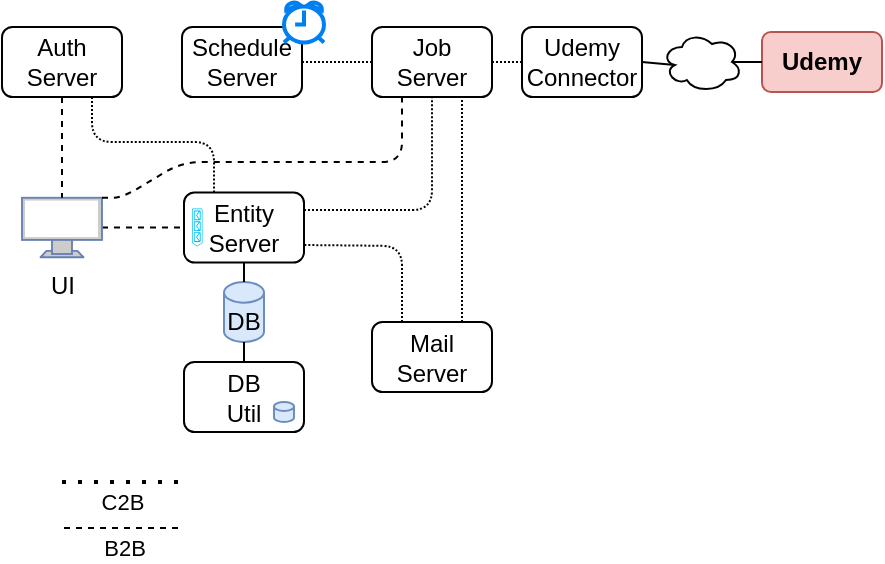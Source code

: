 <mxfile version="14.8.1" type="device"><diagram id="x45cVsVmVThqhZMMXfZX" name="Page-1"><mxGraphModel dx="687" dy="385" grid="1" gridSize="10" guides="1" tooltips="1" connect="1" arrows="1" fold="1" page="1" pageScale="1" pageWidth="850" pageHeight="1100" math="0" shadow="0"><root><mxCell id="0"/><mxCell id="1" parent="0"/><mxCell id="EUIfiV4B0cYvaYYIevov-4" value="DB" style="shape=cylinder3;whiteSpace=wrap;html=1;boundedLbl=1;backgroundOutline=1;size=5.19;fillColor=#dae8fc;strokeColor=#6c8ebf;" vertex="1" parent="1"><mxGeometry x="121" y="150" width="20" height="30" as="geometry"/></mxCell><mxCell id="EUIfiV4B0cYvaYYIevov-8" value="" style="ellipse;shape=cloud;whiteSpace=wrap;html=1;" vertex="1" parent="1"><mxGeometry x="340" y="25" width="40" height="30" as="geometry"/></mxCell><mxCell id="EUIfiV4B0cYvaYYIevov-9" value="&lt;b&gt;Udemy&lt;/b&gt;" style="rounded=1;whiteSpace=wrap;html=1;fillColor=#f8cecc;strokeColor=#b85450;" vertex="1" parent="1"><mxGeometry x="390" y="25" width="60" height="30" as="geometry"/></mxCell><mxCell id="EUIfiV4B0cYvaYYIevov-10" value="" style="endArrow=none;html=1;entryX=0;entryY=0.5;entryDx=0;entryDy=0;exitX=0.875;exitY=0.5;exitDx=0;exitDy=0;exitPerimeter=0;" edge="1" parent="1" source="EUIfiV4B0cYvaYYIevov-8" target="EUIfiV4B0cYvaYYIevov-9"><mxGeometry width="50" height="50" relative="1" as="geometry"><mxPoint x="430" y="150" as="sourcePoint"/><mxPoint x="480" y="100" as="targetPoint"/></mxGeometry></mxCell><mxCell id="EUIfiV4B0cYvaYYIevov-11" value="Auth Server" style="rounded=1;whiteSpace=wrap;html=1;" vertex="1" parent="1"><mxGeometry x="10" y="22.5" width="60" height="35" as="geometry"/></mxCell><mxCell id="EUIfiV4B0cYvaYYIevov-13" value="Job Server" style="rounded=1;whiteSpace=wrap;html=1;" vertex="1" parent="1"><mxGeometry x="195" y="22.5" width="60" height="35" as="geometry"/></mxCell><mxCell id="EUIfiV4B0cYvaYYIevov-15" value="Mail Server" style="rounded=1;whiteSpace=wrap;html=1;" vertex="1" parent="1"><mxGeometry x="195" y="170" width="60" height="35" as="geometry"/></mxCell><mxCell id="EUIfiV4B0cYvaYYIevov-18" value="Udemy&lt;br&gt;Connector" style="rounded=1;whiteSpace=wrap;html=1;" vertex="1" parent="1"><mxGeometry x="270" y="22.5" width="60" height="35" as="geometry"/></mxCell><mxCell id="EUIfiV4B0cYvaYYIevov-20" value="" style="endArrow=none;html=1;entryX=0.16;entryY=0.55;entryDx=0;entryDy=0;exitX=1;exitY=0.5;exitDx=0;exitDy=0;entryPerimeter=0;" edge="1" parent="1" source="EUIfiV4B0cYvaYYIevov-18" target="EUIfiV4B0cYvaYYIevov-8"><mxGeometry width="50" height="50" relative="1" as="geometry"><mxPoint x="505" y="50" as="sourcePoint"/><mxPoint x="550" y="50" as="targetPoint"/></mxGeometry></mxCell><mxCell id="EUIfiV4B0cYvaYYIevov-21" value="" style="endArrow=none;html=1;entryX=0;entryY=0.5;entryDx=0;entryDy=0;exitX=1;exitY=0.5;exitDx=0;exitDy=0;dashed=1;dashPattern=1 1;" edge="1" parent="1" source="EUIfiV4B0cYvaYYIevov-13" target="EUIfiV4B0cYvaYYIevov-18"><mxGeometry width="50" height="50" relative="1" as="geometry"><mxPoint x="200" y="150" as="sourcePoint"/><mxPoint x="250" y="100" as="targetPoint"/></mxGeometry></mxCell><mxCell id="EUIfiV4B0cYvaYYIevov-22" value="" style="endArrow=none;html=1;entryX=0;entryY=0.5;entryDx=0;entryDy=0;exitX=1;exitY=0.5;exitDx=0;exitDy=0;dashed=1;dashPattern=1 1;" edge="1" parent="1" source="EUIfiV4B0cYvaYYIevov-12" target="EUIfiV4B0cYvaYYIevov-13"><mxGeometry width="50" height="50" relative="1" as="geometry"><mxPoint x="280" y="132.5" as="sourcePoint"/><mxPoint x="300" y="132.5" as="targetPoint"/></mxGeometry></mxCell><mxCell id="EUIfiV4B0cYvaYYIevov-23" value="" style="endArrow=none;dashed=1;html=1;dashPattern=1 3;strokeWidth=2;" edge="1" parent="1"><mxGeometry width="50" height="50" relative="1" as="geometry"><mxPoint x="40" y="250" as="sourcePoint"/><mxPoint x="100" y="250" as="targetPoint"/><Array as="points"><mxPoint x="70" y="250"/></Array></mxGeometry></mxCell><mxCell id="EUIfiV4B0cYvaYYIevov-52" value="C2B" style="edgeLabel;html=1;align=center;verticalAlign=middle;resizable=0;points=[];" vertex="1" connectable="0" parent="EUIfiV4B0cYvaYYIevov-23"><mxGeometry x="-0.167" relative="1" as="geometry"><mxPoint x="5" y="10" as="offset"/></mxGeometry></mxCell><mxCell id="EUIfiV4B0cYvaYYIevov-24" value="" style="endArrow=none;dashed=1;html=1;" edge="1" parent="1"><mxGeometry width="50" height="50" relative="1" as="geometry"><mxPoint x="41" y="273" as="sourcePoint"/><mxPoint x="101" y="273" as="targetPoint"/></mxGeometry></mxCell><mxCell id="EUIfiV4B0cYvaYYIevov-53" value="B2B" style="edgeLabel;html=1;align=center;verticalAlign=middle;resizable=0;points=[];" vertex="1" connectable="0" parent="EUIfiV4B0cYvaYYIevov-24"><mxGeometry x="-0.156" y="-1" relative="1" as="geometry"><mxPoint x="4" y="9" as="offset"/></mxGeometry></mxCell><mxCell id="EUIfiV4B0cYvaYYIevov-25" value="" style="endArrow=none;html=1;entryX=0;entryY=0.5;entryDx=0;entryDy=0;exitX=1;exitY=0.5;exitDx=0;exitDy=0;exitPerimeter=0;dashed=1;" edge="1" parent="1" source="EUIfiV4B0cYvaYYIevov-38" target="EUIfiV4B0cYvaYYIevov-17"><mxGeometry width="50" height="50" relative="1" as="geometry"><mxPoint x="-70" y="70" as="sourcePoint"/><mxPoint x="10" y="190" as="targetPoint"/></mxGeometry></mxCell><mxCell id="EUIfiV4B0cYvaYYIevov-27" value="" style="endArrow=none;html=1;entryX=0.5;entryY=1;entryDx=0;entryDy=0;entryPerimeter=0;exitX=0.5;exitY=0;exitDx=0;exitDy=0;" edge="1" parent="1" source="EUIfiV4B0cYvaYYIevov-26" target="EUIfiV4B0cYvaYYIevov-4"><mxGeometry width="50" height="50" relative="1" as="geometry"><mxPoint x="86" y="318" as="sourcePoint"/><mxPoint x="136" y="268" as="targetPoint"/></mxGeometry></mxCell><mxCell id="EUIfiV4B0cYvaYYIevov-29" value="" style="group" vertex="1" connectable="0" parent="1"><mxGeometry x="101" y="190" width="60" height="35" as="geometry"/></mxCell><mxCell id="EUIfiV4B0cYvaYYIevov-26" value="DB&lt;br&gt;Util" style="rounded=1;whiteSpace=wrap;html=1;" vertex="1" parent="EUIfiV4B0cYvaYYIevov-29"><mxGeometry width="60" height="35" as="geometry"/></mxCell><mxCell id="EUIfiV4B0cYvaYYIevov-28" value="" style="shape=cylinder3;whiteSpace=wrap;html=1;boundedLbl=1;backgroundOutline=1;size=2.222;fillColor=#dae8fc;strokeColor=#6c8ebf;" vertex="1" parent="EUIfiV4B0cYvaYYIevov-29"><mxGeometry x="45" y="20" width="10" height="10" as="geometry"/></mxCell><mxCell id="EUIfiV4B0cYvaYYIevov-30" value="" style="endArrow=none;html=1;entryX=0.5;entryY=0;entryDx=0;entryDy=0;entryPerimeter=0;exitX=0.5;exitY=1;exitDx=0;exitDy=0;" edge="1" parent="1" source="EUIfiV4B0cYvaYYIevov-17" target="EUIfiV4B0cYvaYYIevov-4"><mxGeometry width="50" height="50" relative="1" as="geometry"><mxPoint x="126" y="185" as="sourcePoint"/><mxPoint x="100" y="210" as="targetPoint"/></mxGeometry></mxCell><mxCell id="EUIfiV4B0cYvaYYIevov-31" value="" style="endArrow=none;html=1;entryX=0.5;entryY=1;entryDx=0;entryDy=0;exitX=1;exitY=0.25;exitDx=0;exitDy=0;dashed=1;dashPattern=1 1;" edge="1" parent="1" source="EUIfiV4B0cYvaYYIevov-17" target="EUIfiV4B0cYvaYYIevov-13"><mxGeometry width="50" height="50" relative="1" as="geometry"><mxPoint x="-120" y="250" as="sourcePoint"/><mxPoint x="-70" y="200" as="targetPoint"/><Array as="points"><mxPoint x="225" y="114"/></Array></mxGeometry></mxCell><mxCell id="EUIfiV4B0cYvaYYIevov-33" value="" style="endArrow=none;html=1;entryX=1;entryY=0.75;entryDx=0;entryDy=0;exitX=0.25;exitY=0;exitDx=0;exitDy=0;dashed=1;dashPattern=1 1;" edge="1" parent="1" source="EUIfiV4B0cYvaYYIevov-15" target="EUIfiV4B0cYvaYYIevov-17"><mxGeometry width="50" height="50" relative="1" as="geometry"><mxPoint x="-120" y="250" as="sourcePoint"/><mxPoint x="-70" y="200" as="targetPoint"/><Array as="points"><mxPoint x="210" y="132"/></Array></mxGeometry></mxCell><mxCell id="EUIfiV4B0cYvaYYIevov-34" value="" style="endArrow=none;html=1;entryX=0.75;entryY=1;entryDx=0;entryDy=0;exitX=0.75;exitY=0;exitDx=0;exitDy=0;dashed=1;dashPattern=1 1;" edge="1" parent="1" source="EUIfiV4B0cYvaYYIevov-15" target="EUIfiV4B0cYvaYYIevov-13"><mxGeometry width="50" height="50" relative="1" as="geometry"><mxPoint x="220" y="180" as="sourcePoint"/><mxPoint x="166" y="145.75" as="targetPoint"/><Array as="points"/></mxGeometry></mxCell><mxCell id="EUIfiV4B0cYvaYYIevov-35" value="" style="group" vertex="1" connectable="0" parent="1"><mxGeometry x="101" y="10" width="70" height="47.5" as="geometry"/></mxCell><mxCell id="EUIfiV4B0cYvaYYIevov-12" value="Schedule Server" style="rounded=1;whiteSpace=wrap;html=1;" vertex="1" parent="EUIfiV4B0cYvaYYIevov-35"><mxGeometry x="-1" y="12.5" width="60" height="35" as="geometry"/></mxCell><mxCell id="EUIfiV4B0cYvaYYIevov-14" value="" style="html=1;verticalLabelPosition=bottom;align=center;labelBackgroundColor=#ffffff;verticalAlign=top;strokeWidth=2;strokeColor=#0080F0;shadow=0;dashed=0;shape=mxgraph.ios7.icons.alarm_clock;" vertex="1" parent="EUIfiV4B0cYvaYYIevov-35"><mxGeometry x="50" width="20" height="20.25" as="geometry"/></mxCell><mxCell id="EUIfiV4B0cYvaYYIevov-38" value="&lt;font color=&quot;#000000&quot;&gt;UI&lt;/font&gt;" style="fontColor=#0066CC;verticalAlign=top;verticalLabelPosition=bottom;labelPosition=center;align=center;html=1;outlineConnect=0;fillColor=#CCCCCC;strokeColor=#6881B3;gradientColor=none;gradientDirection=north;strokeWidth=2;shape=mxgraph.networks.monitor;" vertex="1" parent="1"><mxGeometry x="20" y="107.88" width="40" height="29.75" as="geometry"/></mxCell><mxCell id="EUIfiV4B0cYvaYYIevov-40" value="" style="endArrow=none;html=1;entryX=0.25;entryY=1;entryDx=0;entryDy=0;exitX=1;exitY=0;exitDx=0;exitDy=0;exitPerimeter=0;dashed=1;" edge="1" parent="1" source="EUIfiV4B0cYvaYYIevov-38" target="EUIfiV4B0cYvaYYIevov-13"><mxGeometry width="50" height="50" relative="1" as="geometry"><mxPoint y="132.755" as="sourcePoint"/><mxPoint x="111" y="132.75" as="targetPoint"/><Array as="points"><mxPoint x="70" y="108"/><mxPoint x="100" y="90"/><mxPoint x="210" y="90"/></Array></mxGeometry></mxCell><mxCell id="EUIfiV4B0cYvaYYIevov-42" value="" style="endArrow=none;html=1;entryX=0.5;entryY=0;entryDx=0;entryDy=0;exitX=0.5;exitY=1;exitDx=0;exitDy=0;entryPerimeter=0;dashed=1;" edge="1" parent="1" source="EUIfiV4B0cYvaYYIevov-11" target="EUIfiV4B0cYvaYYIevov-38"><mxGeometry width="50" height="50" relative="1" as="geometry"><mxPoint x="70" y="132.755" as="sourcePoint"/><mxPoint x="111" y="132.75" as="targetPoint"/></mxGeometry></mxCell><mxCell id="EUIfiV4B0cYvaYYIevov-48" value="" style="group" vertex="1" connectable="0" parent="1"><mxGeometry x="101" y="105.25" width="60" height="35" as="geometry"/></mxCell><mxCell id="EUIfiV4B0cYvaYYIevov-17" value="Entity&lt;br&gt;Server" style="rounded=1;whiteSpace=wrap;html=1;" vertex="1" parent="EUIfiV4B0cYvaYYIevov-48"><mxGeometry width="60" height="35" as="geometry"/></mxCell><mxCell id="EUIfiV4B0cYvaYYIevov-45" value="" style="verticalLabelPosition=bottom;html=1;verticalAlign=top;align=center;strokeColor=none;fillColor=#00BEF2;shape=mxgraph.azure.queue_generic;pointerEvents=1;rotation=90;" vertex="1" parent="EUIfiV4B0cYvaYYIevov-48"><mxGeometry x="-2.87" y="14.88" width="19" height="5.25" as="geometry"/></mxCell><mxCell id="EUIfiV4B0cYvaYYIevov-49" value="" style="endArrow=none;html=1;entryX=0.75;entryY=1;entryDx=0;entryDy=0;exitX=0.25;exitY=0;exitDx=0;exitDy=0;dashed=1;dashPattern=1 1;" edge="1" parent="1" source="EUIfiV4B0cYvaYYIevov-17" target="EUIfiV4B0cYvaYYIevov-11"><mxGeometry width="50" height="50" relative="1" as="geometry"><mxPoint x="40" y="210" as="sourcePoint"/><mxPoint x="90" y="160" as="targetPoint"/><Array as="points"><mxPoint x="116" y="80"/><mxPoint x="55" y="80"/></Array></mxGeometry></mxCell></root></mxGraphModel></diagram></mxfile>